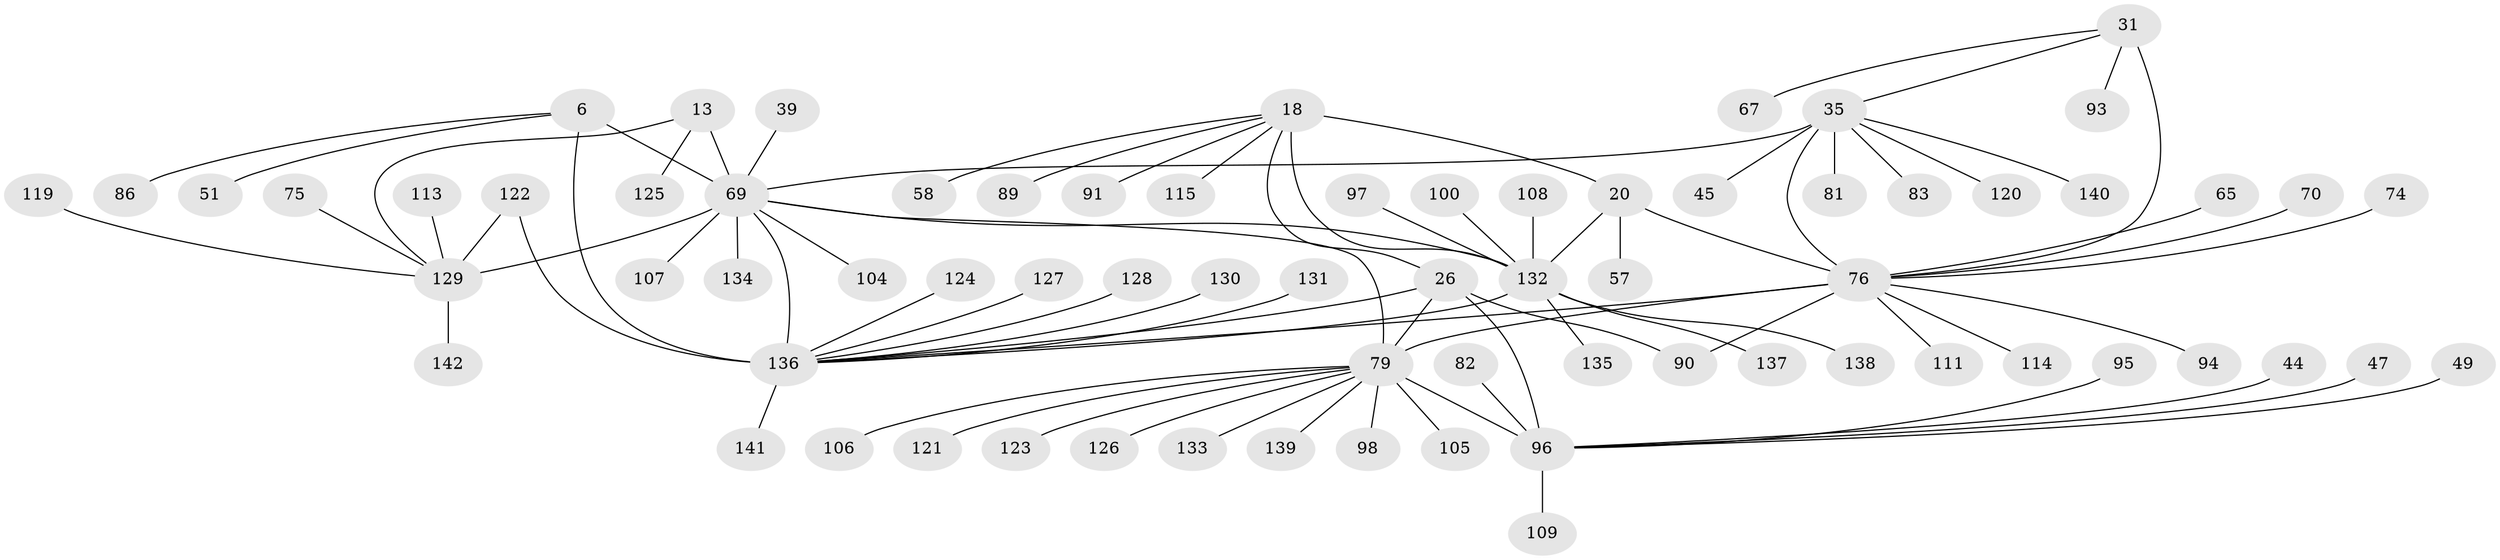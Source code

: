 // original degree distribution, {10: 0.06338028169014084, 7: 0.028169014084507043, 16: 0.007042253521126761, 8: 0.035211267605633804, 9: 0.056338028169014086, 6: 0.014084507042253521, 13: 0.014084507042253521, 12: 0.014084507042253521, 11: 0.014084507042253521, 1: 0.6197183098591549, 2: 0.1056338028169014, 3: 0.028169014084507043}
// Generated by graph-tools (version 1.1) at 2025/55/03/09/25 04:55:16]
// undirected, 71 vertices, 83 edges
graph export_dot {
graph [start="1"]
  node [color=gray90,style=filled];
  6 [super="+3"];
  13 [super="+12"];
  18 [super="+16"];
  20 [super="+17"];
  26 [super="+25"];
  31 [super="+30"];
  35 [super="+33"];
  39;
  44;
  45;
  47;
  49;
  51;
  57;
  58;
  65;
  67 [super="+61"];
  69 [super="+14"];
  70;
  74;
  75;
  76 [super="+29+34+36+37"];
  79 [super="+27+42+53+56+68+78"];
  81;
  82 [super="+64"];
  83;
  86;
  89;
  90;
  91;
  93 [super="+71"];
  94;
  95;
  96 [super="+41+28"];
  97;
  98;
  100;
  104;
  105;
  106;
  107;
  108 [super="+101"];
  109;
  111;
  113;
  114;
  115 [super="+43"];
  119 [super="+60"];
  120;
  121;
  122;
  123;
  124;
  125;
  126;
  127;
  128;
  129 [super="+11"];
  130;
  131;
  132 [super="+21+38+55+62+72+80+92"];
  133;
  134 [super="+52+116"];
  135;
  136 [super="+4+46+63+77+88+85+59+84+99+102+103+110+112+117+118"];
  137;
  138;
  139;
  140;
  141;
  142;
  6 -- 51;
  6 -- 86;
  6 -- 136 [weight=10];
  6 -- 69;
  13 -- 125;
  13 -- 69 [weight=6];
  13 -- 129 [weight=4];
  18 -- 20 [weight=4];
  18 -- 89;
  18 -- 26;
  18 -- 58;
  18 -- 91;
  18 -- 115;
  18 -- 132 [weight=6];
  20 -- 57;
  20 -- 76;
  20 -- 132 [weight=6];
  26 -- 90;
  26 -- 79 [weight=6];
  26 -- 136 [weight=3];
  26 -- 96 [weight=4];
  31 -- 35 [weight=4];
  31 -- 67;
  31 -- 93;
  31 -- 76 [weight=6];
  35 -- 81;
  35 -- 83;
  35 -- 120;
  35 -- 140;
  35 -- 45;
  35 -- 76 [weight=6];
  35 -- 69;
  39 -- 69;
  44 -- 96;
  47 -- 96;
  49 -- 96;
  65 -- 76;
  69 -- 132;
  69 -- 134;
  69 -- 104;
  69 -- 136;
  69 -- 107;
  69 -- 79 [weight=2];
  69 -- 129 [weight=6];
  70 -- 76;
  74 -- 76;
  75 -- 129;
  76 -- 111;
  76 -- 90;
  76 -- 94;
  76 -- 114;
  76 -- 136 [weight=2];
  76 -- 79 [weight=2];
  79 -- 133;
  79 -- 139;
  79 -- 98;
  79 -- 105;
  79 -- 106;
  79 -- 121;
  79 -- 123;
  79 -- 126;
  79 -- 96 [weight=6];
  82 -- 96;
  95 -- 96;
  96 -- 109;
  97 -- 132;
  100 -- 132;
  108 -- 132;
  113 -- 129;
  119 -- 129;
  122 -- 136;
  122 -- 129;
  124 -- 136;
  127 -- 136;
  128 -- 136;
  129 -- 142;
  130 -- 136;
  131 -- 136;
  132 -- 135;
  132 -- 137;
  132 -- 138;
  132 -- 136;
  136 -- 141;
}
